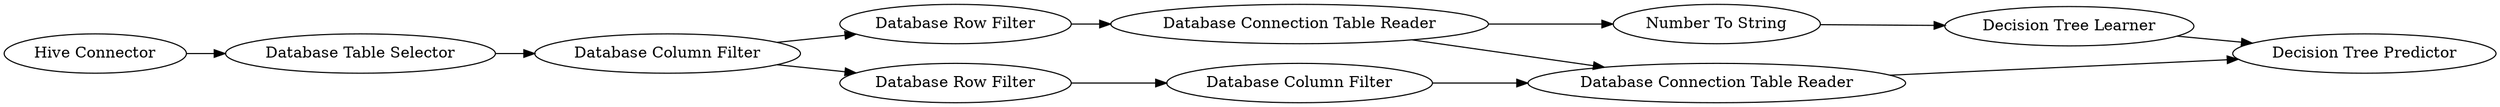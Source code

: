 digraph {
	"2586725232351389004_170" [label="Decision Tree Learner"]
	"2586725232351389004_149" [label="Database Connection Table Reader"]
	"2586725232351389004_150" [label="Decision Tree Predictor"]
	"2586725232351389004_174" [label="Database Table Selector"]
	"2586725232351389004_182" [label="Database Column Filter"]
	"2586725232351389004_181" [label="Number To String"]
	"2586725232351389004_143" [label="Database Row Filter"]
	"2586725232351389004_293" [label="Hive Connector"]
	"2586725232351389004_4" [label="Database Row Filter"]
	"2586725232351389004_180" [label="Database Column Filter"]
	"2586725232351389004_148" [label="Database Connection Table Reader"]
	"2586725232351389004_148" -> "2586725232351389004_181"
	"2586725232351389004_174" -> "2586725232351389004_180"
	"2586725232351389004_180" -> "2586725232351389004_4"
	"2586725232351389004_182" -> "2586725232351389004_149"
	"2586725232351389004_170" -> "2586725232351389004_150"
	"2586725232351389004_148" -> "2586725232351389004_149"
	"2586725232351389004_149" -> "2586725232351389004_150"
	"2586725232351389004_4" -> "2586725232351389004_182"
	"2586725232351389004_143" -> "2586725232351389004_148"
	"2586725232351389004_293" -> "2586725232351389004_174"
	"2586725232351389004_180" -> "2586725232351389004_143"
	"2586725232351389004_181" -> "2586725232351389004_170"
	rankdir=LR
}
